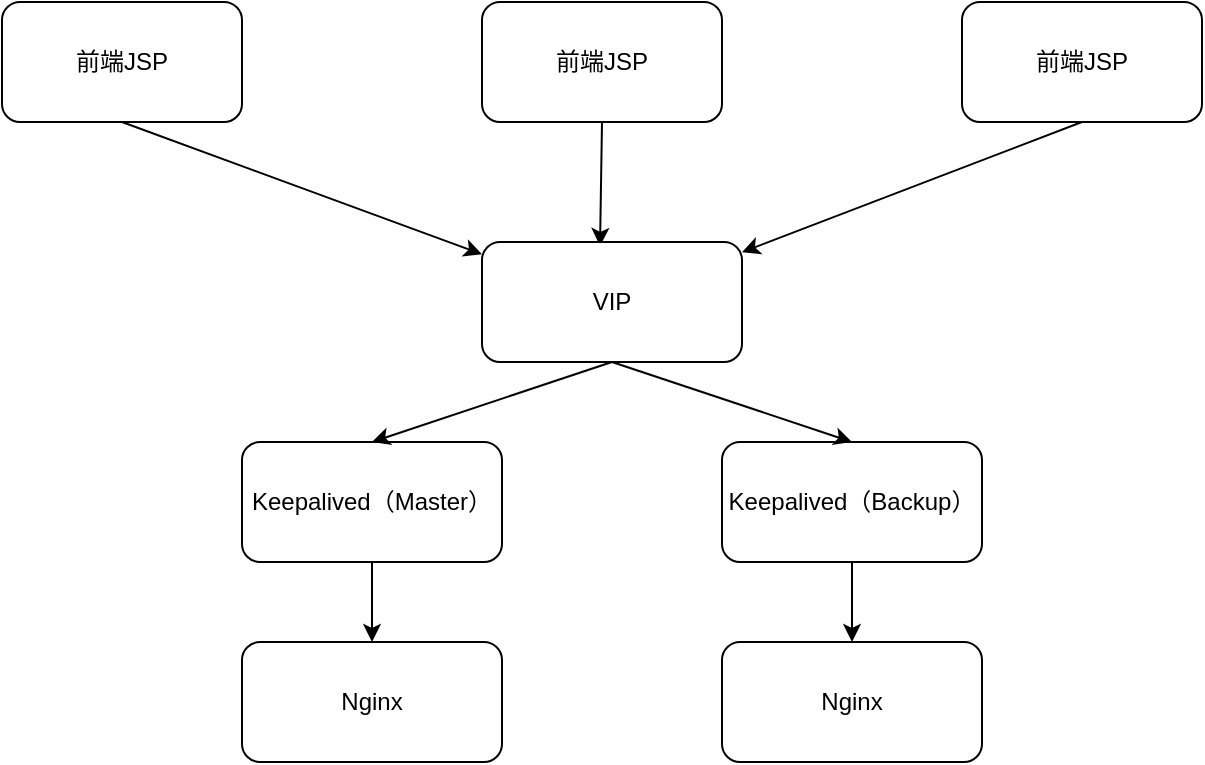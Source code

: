 <mxfile version="13.0.1" type="github">
  <diagram id="GGTAP_Dss6p3u6D_uiOW" name="第 1 页">
    <mxGraphModel dx="1515" dy="654" grid="1" gridSize="10" guides="1" tooltips="1" connect="1" arrows="1" fold="1" page="1" pageScale="1" pageWidth="4681" pageHeight="3300" math="0" shadow="0">
      <root>
        <mxCell id="0" />
        <mxCell id="1" parent="0" />
        <mxCell id="dlgCpanpwa_J9QGgFaTf-9" style="rounded=0;orthogonalLoop=1;jettySize=auto;html=1;exitX=0.5;exitY=1;exitDx=0;exitDy=0;" edge="1" parent="1" source="dlgCpanpwa_J9QGgFaTf-1" target="dlgCpanpwa_J9QGgFaTf-8">
          <mxGeometry relative="1" as="geometry" />
        </mxCell>
        <mxCell id="dlgCpanpwa_J9QGgFaTf-1" value="前端JSP" style="rounded=1;whiteSpace=wrap;html=1;" vertex="1" parent="1">
          <mxGeometry x="440" y="160" width="120" height="60" as="geometry" />
        </mxCell>
        <mxCell id="dlgCpanpwa_J9QGgFaTf-10" style="edgeStyle=none;rounded=0;orthogonalLoop=1;jettySize=auto;html=1;exitX=0.5;exitY=1;exitDx=0;exitDy=0;entryX=0.454;entryY=0.033;entryDx=0;entryDy=0;entryPerimeter=0;" edge="1" parent="1" source="dlgCpanpwa_J9QGgFaTf-2" target="dlgCpanpwa_J9QGgFaTf-8">
          <mxGeometry relative="1" as="geometry" />
        </mxCell>
        <mxCell id="dlgCpanpwa_J9QGgFaTf-2" value="前端JSP" style="rounded=1;whiteSpace=wrap;html=1;" vertex="1" parent="1">
          <mxGeometry x="680" y="160" width="120" height="60" as="geometry" />
        </mxCell>
        <mxCell id="dlgCpanpwa_J9QGgFaTf-11" style="edgeStyle=none;rounded=0;orthogonalLoop=1;jettySize=auto;html=1;exitX=0.5;exitY=1;exitDx=0;exitDy=0;" edge="1" parent="1" source="dlgCpanpwa_J9QGgFaTf-3" target="dlgCpanpwa_J9QGgFaTf-8">
          <mxGeometry relative="1" as="geometry" />
        </mxCell>
        <mxCell id="dlgCpanpwa_J9QGgFaTf-3" value="前端JSP" style="rounded=1;whiteSpace=wrap;html=1;" vertex="1" parent="1">
          <mxGeometry x="920" y="160" width="120" height="60" as="geometry" />
        </mxCell>
        <mxCell id="dlgCpanpwa_J9QGgFaTf-4" value="Nginx" style="rounded=1;whiteSpace=wrap;html=1;" vertex="1" parent="1">
          <mxGeometry x="560" y="480" width="130" height="60" as="geometry" />
        </mxCell>
        <mxCell id="dlgCpanpwa_J9QGgFaTf-5" value="Nginx" style="rounded=1;whiteSpace=wrap;html=1;" vertex="1" parent="1">
          <mxGeometry x="800" y="480" width="130" height="60" as="geometry" />
        </mxCell>
        <mxCell id="dlgCpanpwa_J9QGgFaTf-14" style="edgeStyle=none;rounded=0;orthogonalLoop=1;jettySize=auto;html=1;exitX=0.5;exitY=1;exitDx=0;exitDy=0;" edge="1" parent="1" source="dlgCpanpwa_J9QGgFaTf-6" target="dlgCpanpwa_J9QGgFaTf-4">
          <mxGeometry relative="1" as="geometry" />
        </mxCell>
        <mxCell id="dlgCpanpwa_J9QGgFaTf-6" value="Keepalived（Master）" style="rounded=1;whiteSpace=wrap;html=1;" vertex="1" parent="1">
          <mxGeometry x="560" y="380" width="130" height="60" as="geometry" />
        </mxCell>
        <mxCell id="dlgCpanpwa_J9QGgFaTf-15" style="edgeStyle=none;rounded=0;orthogonalLoop=1;jettySize=auto;html=1;exitX=0.5;exitY=1;exitDx=0;exitDy=0;entryX=0.5;entryY=0;entryDx=0;entryDy=0;" edge="1" parent="1" source="dlgCpanpwa_J9QGgFaTf-7" target="dlgCpanpwa_J9QGgFaTf-5">
          <mxGeometry relative="1" as="geometry" />
        </mxCell>
        <mxCell id="dlgCpanpwa_J9QGgFaTf-7" value="Keepalived（Backup）" style="rounded=1;whiteSpace=wrap;html=1;" vertex="1" parent="1">
          <mxGeometry x="800" y="380" width="130" height="60" as="geometry" />
        </mxCell>
        <mxCell id="dlgCpanpwa_J9QGgFaTf-12" style="edgeStyle=none;rounded=0;orthogonalLoop=1;jettySize=auto;html=1;exitX=0.5;exitY=1;exitDx=0;exitDy=0;entryX=0.5;entryY=0;entryDx=0;entryDy=0;" edge="1" parent="1" source="dlgCpanpwa_J9QGgFaTf-8" target="dlgCpanpwa_J9QGgFaTf-6">
          <mxGeometry relative="1" as="geometry" />
        </mxCell>
        <mxCell id="dlgCpanpwa_J9QGgFaTf-13" style="edgeStyle=none;rounded=0;orthogonalLoop=1;jettySize=auto;html=1;exitX=0.5;exitY=1;exitDx=0;exitDy=0;entryX=0.5;entryY=0;entryDx=0;entryDy=0;" edge="1" parent="1" source="dlgCpanpwa_J9QGgFaTf-8" target="dlgCpanpwa_J9QGgFaTf-7">
          <mxGeometry relative="1" as="geometry" />
        </mxCell>
        <mxCell id="dlgCpanpwa_J9QGgFaTf-8" value="VIP" style="rounded=1;whiteSpace=wrap;html=1;" vertex="1" parent="1">
          <mxGeometry x="680" y="280" width="130" height="60" as="geometry" />
        </mxCell>
      </root>
    </mxGraphModel>
  </diagram>
</mxfile>
